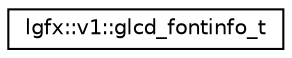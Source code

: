 digraph "Graphical Class Hierarchy"
{
 // LATEX_PDF_SIZE
  edge [fontname="Helvetica",fontsize="10",labelfontname="Helvetica",labelfontsize="10"];
  node [fontname="Helvetica",fontsize="10",shape=record];
  rankdir="LR";
  Node0 [label="lgfx::v1::glcd_fontinfo_t",height=0.2,width=0.4,color="black", fillcolor="white", style="filled",URL="$d2/d6a/structlgfx_1_1v1_1_1glcd__fontinfo__t.html",tooltip=" "];
}
